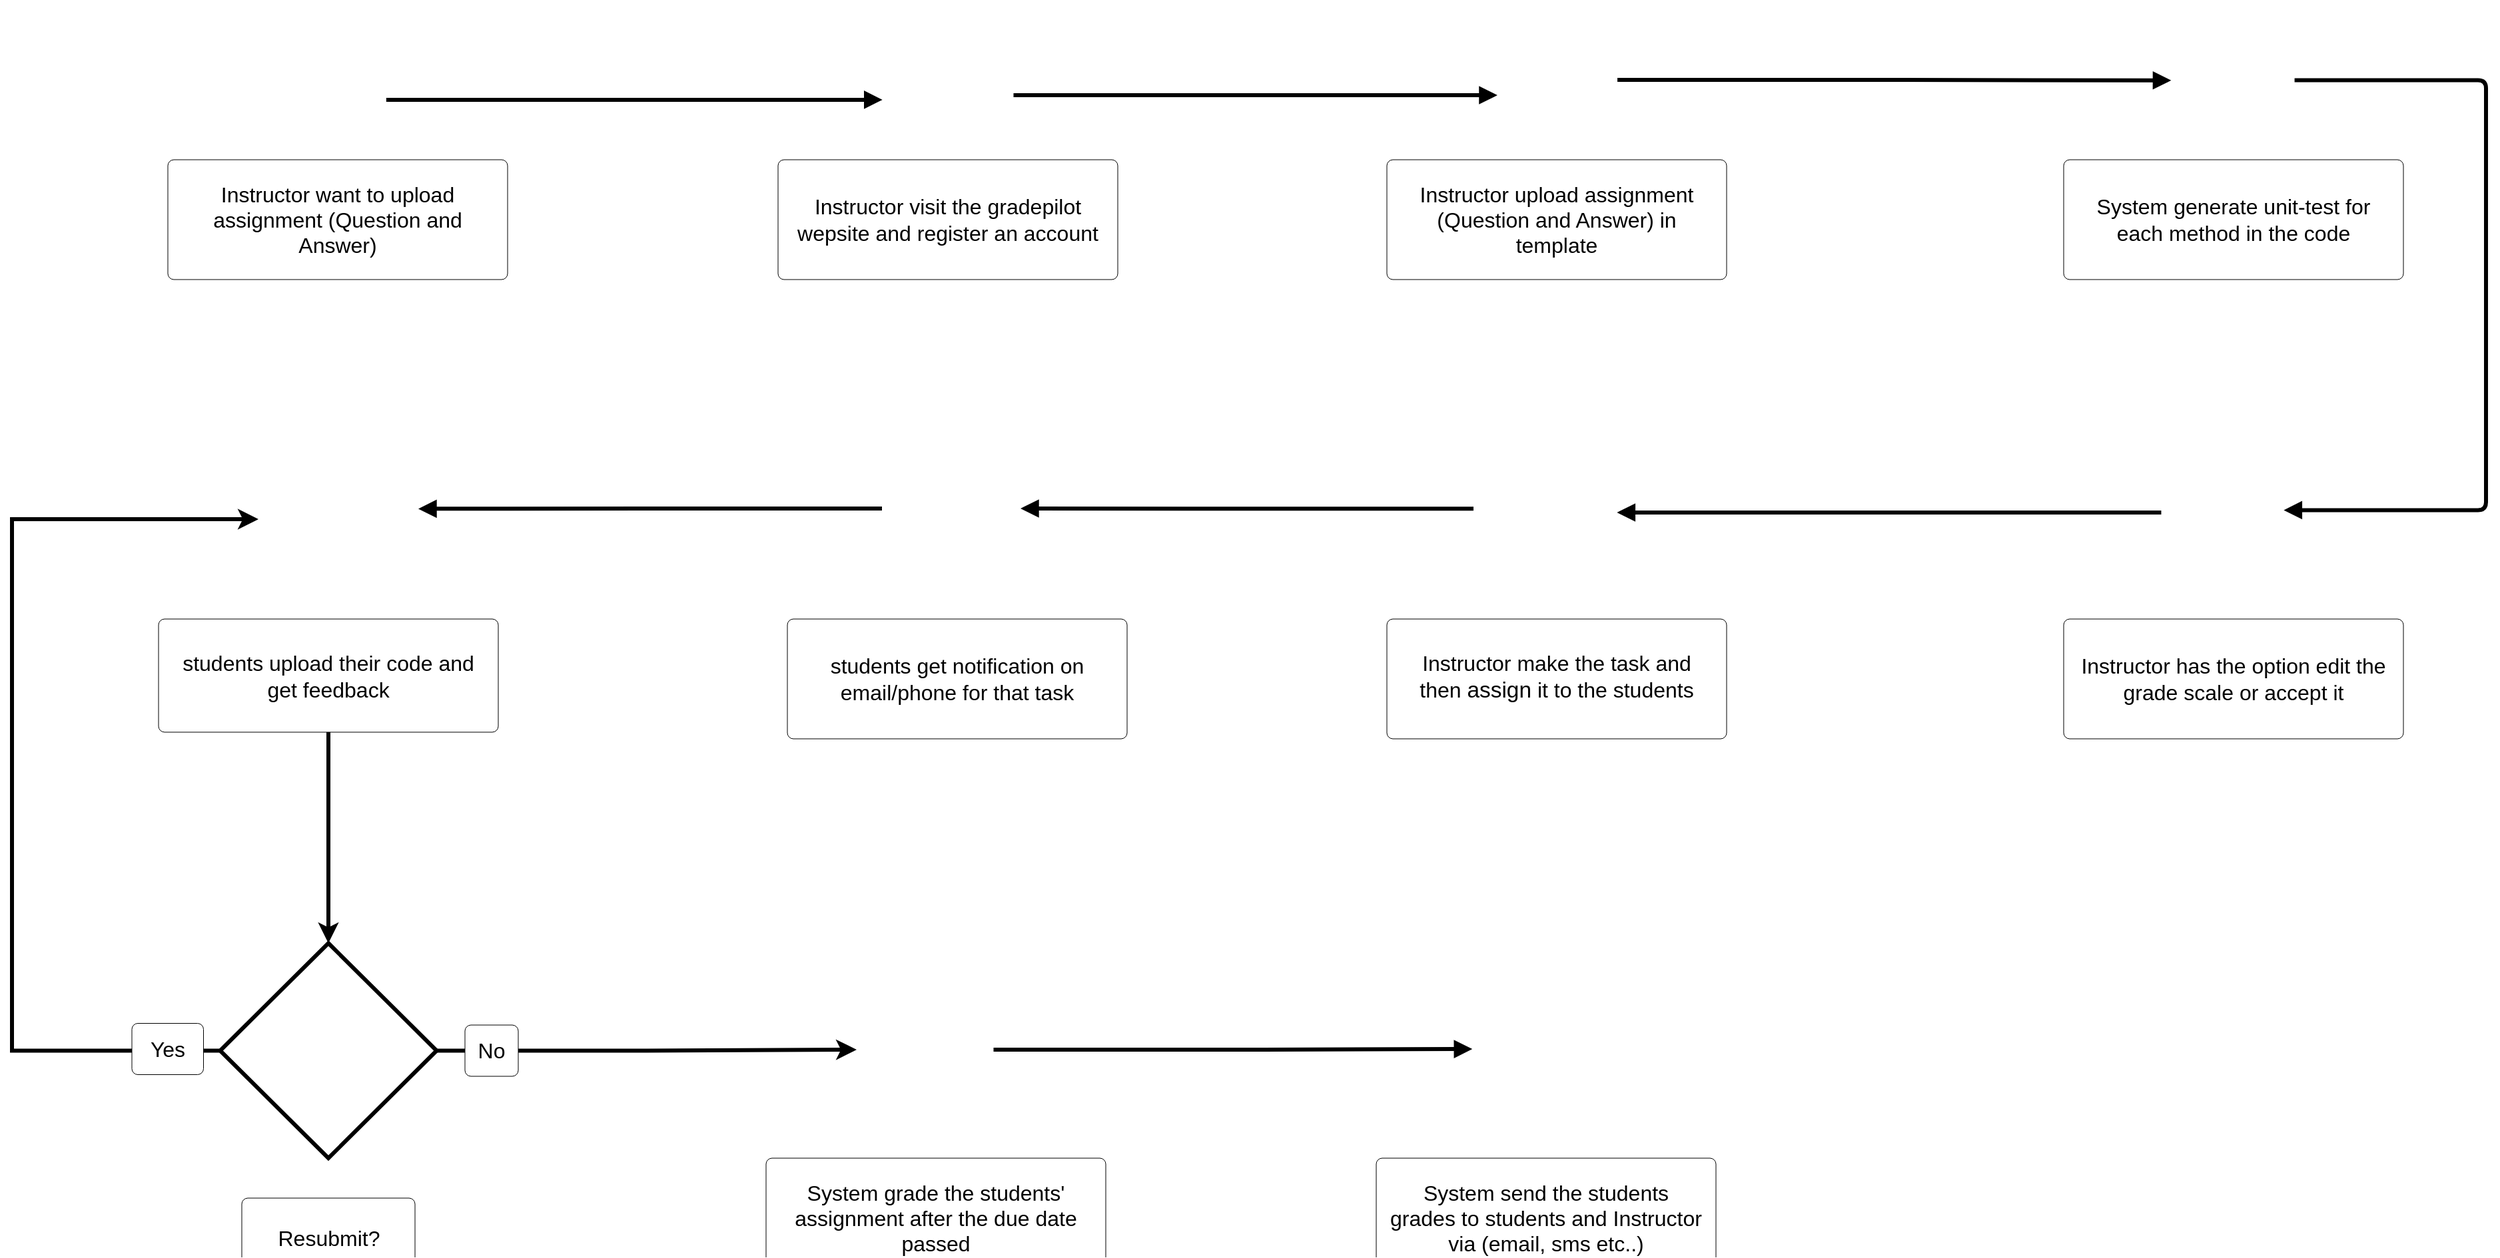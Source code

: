 <mxfile version="24.3.1" type="github">
  <diagram name="Page-1" id="XUwWF2s2ND4r8KXp4mdf">
    <mxGraphModel dx="2772" dy="1586" grid="1" gridSize="10" guides="1" tooltips="1" connect="1" arrows="1" fold="1" page="1" pageScale="1" pageWidth="900" pageHeight="1600" math="0" shadow="0">
      <root>
        <mxCell id="0" />
        <mxCell id="1" parent="0" />
        <mxCell id="uLa3YSmyuf6-ixNmp2Hf-1" value="Instructor want to upload assignment (Question and Answer) " style="html=1;overflow=block;blockSpacing=1;whiteSpace=wrap;fontSize=16;spacing=9;verticalAlign=middle;strokeColor=#000000;rounded=1;absoluteArcSize=1;arcSize=9;fillColor=default;strokeWidth=NaN;lucidId=g~-n_72lhCFz;" parent="1" vertex="1">
          <mxGeometry x="777" y="480" width="255" height="90" as="geometry" />
        </mxCell>
        <mxCell id="uLa3YSmyuf6-ixNmp2Hf-2" value="" style="html=1;overflow=block;blockSpacing=1;whiteSpace=wrap;shape=image;fontSize=13;spacing=3.8;strokeColor=none;strokeOpacity=100;strokeWidth=0;image=https://images.lucid.app/images/cf29f117-7d04-4672-97fa-d16898096b3e/content;imageAspect=0;lucidId=vh_nGRNSJd6I;" parent="1" vertex="1">
          <mxGeometry x="852" y="360" width="105" height="105" as="geometry" />
        </mxCell>
        <mxCell id="uLa3YSmyuf6-ixNmp2Hf-3" value="Instructor visit the gradepilot wepsite and register an account" style="html=1;overflow=block;blockSpacing=1;whiteSpace=wrap;fontSize=16;spacing=9;verticalAlign=middle;strokeColor=#000000;rounded=1;absoluteArcSize=1;arcSize=9;fillColor=default;strokeWidth=NaN;lucidId=4i_nZ2Z2NjIl;" parent="1" vertex="1">
          <mxGeometry x="1235" y="480" width="255" height="90" as="geometry" />
        </mxCell>
        <mxCell id="uLa3YSmyuf6-ixNmp2Hf-4" value="Instructor upload assignment (Question and Answer)  in template" style="html=1;overflow=block;blockSpacing=1;whiteSpace=wrap;fontSize=16;spacing=9;verticalAlign=middle;strokeColor=#000000;rounded=1;absoluteArcSize=1;arcSize=9;fillColor=default;strokeWidth=NaN;lucidId=Lo_nSm~tk-nF;" parent="1" vertex="1">
          <mxGeometry x="1692" y="480" width="255" height="90" as="geometry" />
        </mxCell>
        <mxCell id="uLa3YSmyuf6-ixNmp2Hf-5" value="" style="html=1;jettySize=18;whiteSpace=wrap;fontSize=13;strokeOpacity=100;strokeWidth=3;rounded=1;arcSize=12;edgeStyle=orthogonalEdgeStyle;startArrow=none;endArrow=block;endFill=1;exitX=0.847;exitY=0.714;exitPerimeter=0;entryX=0.032;entryY=0.714;entryPerimeter=0;lucidId=ld_nqYoT4GKa;" parent="1" source="uLa3YSmyuf6-ixNmp2Hf-2" target="uLa3YSmyuf6-ixNmp2Hf-6" edge="1">
          <mxGeometry width="100" height="100" relative="1" as="geometry">
            <Array as="points" />
          </mxGeometry>
        </mxCell>
        <mxCell id="uLa3YSmyuf6-ixNmp2Hf-6" value="" style="html=1;overflow=block;blockSpacing=1;whiteSpace=wrap;shape=image;fontSize=13;spacing=0;strokeColor=none;strokeOpacity=100;rounded=1;absoluteArcSize=1;arcSize=9;strokeWidth=0;image=https://images.lucid.app/images/8611eeb5-6785-4f5e-a9c1-1b1d1205eb57/content;imageAspect=0;lucidId=Ki_ng3.P~-tq;" parent="1" vertex="1">
          <mxGeometry x="1310" y="360" width="105" height="105" as="geometry" />
        </mxCell>
        <mxCell id="uLa3YSmyuf6-ixNmp2Hf-7" value="" style="html=1;overflow=block;blockSpacing=1;whiteSpace=wrap;shape=image;fontSize=13;spacing=0;strokeColor=none;strokeOpacity=100;rounded=1;absoluteArcSize=1;arcSize=9;strokeWidth=0;image=https://images.lucid.app/images/6fe8032e-52cd-45f6-b373-1c3d6a6fee62/content;imageAspect=0;lucidId=eB_nZKGIF~u5;" parent="1" vertex="1">
          <mxGeometry x="2277" y="368" width="100" height="100" as="geometry" />
        </mxCell>
        <mxCell id="uLa3YSmyuf6-ixNmp2Hf-8" value="System generate unit-test for each method in the code" style="html=1;overflow=block;blockSpacing=1;whiteSpace=wrap;fontSize=16;spacing=9;verticalAlign=middle;strokeColor=#000000;rounded=1;absoluteArcSize=1;arcSize=9;fillColor=default;strokeWidth=NaN;lucidId=uB_nMYnb3KVG;" parent="1" vertex="1">
          <mxGeometry x="2200" y="480" width="255" height="90" as="geometry" />
        </mxCell>
        <mxCell id="uLa3YSmyuf6-ixNmp2Hf-9" value="" style="html=1;overflow=block;blockSpacing=1;whiteSpace=wrap;shape=image;fontSize=13;spacing=3.8;strokeColor=none;strokeOpacity=100;strokeWidth=0;image=https://images.lucid.app/images/15e8bce5-4d7f-41ec-a2ed-1eda033fa88e/content;imageAspect=0;lucidId=kK_nUjFdbjG9;" parent="1" vertex="1">
          <mxGeometry x="2262" y="690" width="110" height="110" as="geometry" />
        </mxCell>
        <mxCell id="uLa3YSmyuf6-ixNmp2Hf-10" value="Instructor has the option edit the grade scale or accept it" style="html=1;overflow=block;blockSpacing=1;whiteSpace=wrap;fontSize=16;spacing=9;verticalAlign=middle;strokeColor=#000000;rounded=1;absoluteArcSize=1;arcSize=9;fillColor=default;strokeWidth=NaN;lucidId=rK_nJaGioGZU;" parent="1" vertex="1">
          <mxGeometry x="2200" y="825" width="255" height="90" as="geometry" />
        </mxCell>
        <mxCell id="uLa3YSmyuf6-ixNmp2Hf-11" value="&lt;div style=&quot;display: flex; justify-content: center; text-align: center; align-items: baseline; font-size: 0; line-height: 1.25;margin-top: -2px;&quot;&gt;&lt;span&gt;&lt;span style=&quot;font-size:16px;&quot;&gt;Instructor make the task and then &lt;/span&gt;&lt;span style=&quot;font-size:16.7px;color:#000000;&quot;&gt;assign&lt;/span&gt;&lt;span style=&quot;font-size:16px;color:#000000;&quot;&gt; &lt;/span&gt;&lt;span style=&quot;font-size:16px;&quot;&gt;it to the students&lt;/span&gt;&lt;/span&gt;&lt;/div&gt;" style="html=1;overflow=block;blockSpacing=1;whiteSpace=wrap;fontSize=13;spacing=9;verticalAlign=middle;strokeColor=#000000;rounded=1;absoluteArcSize=1;arcSize=9;fillColor=default;strokeWidth=NaN;lucidId=fM_n-XyTZdL4;" parent="1" vertex="1">
          <mxGeometry x="1692" y="825" width="255" height="90" as="geometry" />
        </mxCell>
        <mxCell id="uLa3YSmyuf6-ixNmp2Hf-12" value="" style="html=1;overflow=block;blockSpacing=1;whiteSpace=wrap;shape=image;fontSize=13;spacing=3.8;strokeColor=none;strokeOpacity=100;strokeWidth=0;image=https://images.lucid.app/images/f3780656-6d7f-45b9-bf1d-8745f2e24056/content;imageAspect=0;lucidId=-R_nAK9wsuUp;" parent="1" vertex="1">
          <mxGeometry x="1772" y="379" width="96" height="96" as="geometry" />
        </mxCell>
        <mxCell id="uLa3YSmyuf6-ixNmp2Hf-13" value="" style="html=1;overflow=block;blockSpacing=1;whiteSpace=wrap;shape=image;fontSize=13;spacing=0;strokeColor=none;strokeOpacity=100;rounded=1;absoluteArcSize=1;arcSize=9;strokeWidth=0;image=https://images.lucid.app/images/3f09c404-20ad-480c-8180-72ea19dbebd9/content;imageAspect=0;lucidId=iT_nMNf7s1cx;" parent="1" vertex="1">
          <mxGeometry x="1757" y="690" width="110" height="110" as="geometry" />
        </mxCell>
        <mxCell id="uLa3YSmyuf6-ixNmp2Hf-14" value="" style="html=1;overflow=block;blockSpacing=1;whiteSpace=wrap;fontSize=13;spacing=3.8;strokeColor=none;fillOpacity=0;rounded=1;absoluteArcSize=1;arcSize=9;fillColor=#ffffff;strokeWidth=0;lucidId=QU_nBEwUVHys;" parent="1" vertex="1">
          <mxGeometry x="1226" y="770" width="126" height="28" as="geometry" />
        </mxCell>
        <mxCell id="uLa3YSmyuf6-ixNmp2Hf-15" value="" style="html=1;overflow=block;blockSpacing=1;whiteSpace=wrap;shape=image;fontSize=13;spacing=0;strokeColor=none;strokeOpacity=100;rounded=1;absoluteArcSize=1;arcSize=9;strokeWidth=0;image=https://images.lucid.app/images/2850595e-226b-4c26-bd48-080ef7069bdb/content;imageAspect=0;lucidId=uW_nDHdMSMSp;" parent="1" vertex="1">
          <mxGeometry x="1313" y="690" width="104" height="104" as="geometry" />
        </mxCell>
        <mxCell id="uLa3YSmyuf6-ixNmp2Hf-16" value="students get notification on email/phone for that task" style="html=1;overflow=block;blockSpacing=1;whiteSpace=wrap;fontSize=16;spacing=9;verticalAlign=middle;strokeColor=#000000;rounded=1;absoluteArcSize=1;arcSize=9;fillColor=default;strokeWidth=NaN;lucidId=GW_ndmxsG6gZ;" parent="1" vertex="1">
          <mxGeometry x="1242" y="825" width="255" height="90" as="geometry" />
        </mxCell>
        <mxCell id="4fh0Ms_fV5VYOMW13M3N-3" style="edgeStyle=orthogonalEdgeStyle;rounded=0;orthogonalLoop=1;jettySize=auto;html=1;exitX=0.5;exitY=1;exitDx=0;exitDy=0;entryX=0.5;entryY=0;entryDx=0;entryDy=0;strokeWidth=3;" edge="1" parent="1" source="uLa3YSmyuf6-ixNmp2Hf-17" target="4fh0Ms_fV5VYOMW13M3N-2">
          <mxGeometry relative="1" as="geometry" />
        </mxCell>
        <mxCell id="uLa3YSmyuf6-ixNmp2Hf-17" value="students upload their code and get feedback" style="html=1;overflow=block;blockSpacing=1;whiteSpace=wrap;fontSize=16;spacing=9;verticalAlign=middle;strokeColor=#000000;rounded=1;absoluteArcSize=1;arcSize=9;fillColor=default;strokeWidth=NaN;lucidId=U0_nzfAXelq3;" parent="1" vertex="1">
          <mxGeometry x="770" y="825" width="255" height="85" as="geometry" />
        </mxCell>
        <mxCell id="uLa3YSmyuf6-ixNmp2Hf-18" value="" style="html=1;overflow=block;blockSpacing=1;whiteSpace=wrap;shape=image;fontSize=13;spacing=0;strokeColor=none;strokeOpacity=100;rounded=1;absoluteArcSize=1;arcSize=9;strokeWidth=0;image=https://images.lucid.app/images/a20d1592-d6b2-4e59-8706-604a2c6ea2d1/content;imageAspect=0;lucidId=d4_nnMkV1p_3;" parent="1" vertex="1">
          <mxGeometry x="845" y="690" width="120" height="120" as="geometry" />
        </mxCell>
        <mxCell id="uLa3YSmyuf6-ixNmp2Hf-19" value="System grade the students&#39; assignment after the due date passed" style="html=1;overflow=block;blockSpacing=1;whiteSpace=wrap;fontSize=16;spacing=9;verticalAlign=middle;strokeColor=#000000;rounded=1;absoluteArcSize=1;arcSize=9;fillColor=default;strokeWidth=NaN;lucidId=p4_nxWOM-g6~;" parent="1" vertex="1">
          <mxGeometry x="1226" y="1230" width="255" height="90" as="geometry" />
        </mxCell>
        <mxCell id="uLa3YSmyuf6-ixNmp2Hf-20" value="" style="html=1;overflow=block;blockSpacing=1;whiteSpace=wrap;shape=image;fontSize=13;spacing=0;strokeColor=none;strokeOpacity=100;rounded=1;absoluteArcSize=1;arcSize=9;strokeWidth=0;image=https://images.lucid.app/images/3c8733b0-6be3-481e-991e-d37541d2ebf4/content;imageAspect=0;lucidId=l7_niEyFFGEM;" parent="1" vertex="1">
          <mxGeometry x="1294" y="1080" width="137" height="137" as="geometry" />
        </mxCell>
        <mxCell id="uLa3YSmyuf6-ixNmp2Hf-21" value="" style="html=1;overflow=block;blockSpacing=1;whiteSpace=wrap;shape=image;fontSize=13;spacing=0;strokeColor=none;strokeOpacity=100;rounded=1;absoluteArcSize=1;arcSize=9;strokeWidth=0;image=https://images.lucid.app/images/76cc80a8-c106-4ad4-9dfa-ff58b1cd513d/content;imageAspect=0;lucidId=s9_n96sF-jcK;" parent="1" vertex="1">
          <mxGeometry x="1756" y="1090" width="116" height="116" as="geometry" />
        </mxCell>
        <mxCell id="uLa3YSmyuf6-ixNmp2Hf-22" value=" System send the students grades to students and Instructor via (email, sms etc..)" style="html=1;overflow=block;blockSpacing=1;whiteSpace=wrap;fontSize=16;spacing=9;verticalAlign=middle;strokeColor=#000000;rounded=1;absoluteArcSize=1;arcSize=9;fillColor=default;strokeWidth=NaN;lucidId=F9_n2n2zkJpn;" parent="1" vertex="1">
          <mxGeometry x="1684" y="1230" width="255" height="90" as="geometry" />
        </mxCell>
        <mxCell id="uLa3YSmyuf6-ixNmp2Hf-23" value="" style="html=1;jettySize=18;whiteSpace=wrap;fontSize=13;strokeOpacity=100;strokeWidth=3;rounded=1;arcSize=12;edgeStyle=orthogonalEdgeStyle;startArrow=none;endArrow=block;endFill=1;exitX=0.969;exitY=0.681;exitPerimeter=0;entryX=0.031;entryY=0.547;entryPerimeter=0;lucidId=1-_nRsYmtrjV;" parent="1" source="uLa3YSmyuf6-ixNmp2Hf-6" target="uLa3YSmyuf6-ixNmp2Hf-12" edge="1">
          <mxGeometry width="100" height="100" relative="1" as="geometry">
            <Array as="points" />
          </mxGeometry>
        </mxCell>
        <mxCell id="uLa3YSmyuf6-ixNmp2Hf-24" value="" style="html=1;jettySize=18;whiteSpace=wrap;fontSize=13;strokeOpacity=100;strokeWidth=3;rounded=1;arcSize=12;edgeStyle=orthogonalEdgeStyle;startArrow=none;endArrow=block;endFill=1;exitX=0.969;exitY=0.427;exitPerimeter=0;entryX=0.037;entryY=0.524;entryPerimeter=0;lucidId=G__nIQE1pVD~;" parent="1" source="uLa3YSmyuf6-ixNmp2Hf-12" target="uLa3YSmyuf6-ixNmp2Hf-7" edge="1">
          <mxGeometry width="100" height="100" relative="1" as="geometry">
            <Array as="points" />
          </mxGeometry>
        </mxCell>
        <mxCell id="uLa3YSmyuf6-ixNmp2Hf-25" value="" style="html=1;jettySize=18;whiteSpace=wrap;fontSize=13;strokeOpacity=100;strokeWidth=3;rounded=1;arcSize=12;edgeStyle=orthogonalEdgeStyle;startArrow=none;endArrow=block;endFill=1;exitX=0.963;exitY=0.522;exitPerimeter=0;entryX=0.938;entryY=0.484;entryPerimeter=0;lucidId=P__nck6mVBAa;" parent="1" source="uLa3YSmyuf6-ixNmp2Hf-7" target="uLa3YSmyuf6-ixNmp2Hf-9" edge="1">
          <mxGeometry width="100" height="100" relative="1" as="geometry">
            <Array as="points">
              <mxPoint x="2517" y="420" />
              <mxPoint x="2517" y="743" />
            </Array>
          </mxGeometry>
        </mxCell>
        <mxCell id="uLa3YSmyuf6-ixNmp2Hf-26" value="" style="html=1;jettySize=18;whiteSpace=wrap;fontSize=13;strokeOpacity=100;strokeWidth=3;rounded=1;arcSize=12;edgeStyle=orthogonalEdgeStyle;startArrow=none;endArrow=block;endFill=1;exitX=0.102;exitY=0.5;exitPerimeter=0;entryX=0.979;entryY=0.5;entryPerimeter=0;lucidId=_~_nXb6O8xkQ;" parent="1" source="uLa3YSmyuf6-ixNmp2Hf-9" target="uLa3YSmyuf6-ixNmp2Hf-13" edge="1">
          <mxGeometry width="100" height="100" relative="1" as="geometry">
            <Array as="points" />
          </mxGeometry>
        </mxCell>
        <mxCell id="uLa3YSmyuf6-ixNmp2Hf-27" value="" style="html=1;jettySize=18;whiteSpace=wrap;fontSize=13;strokeOpacity=100;strokeWidth=3;rounded=1;arcSize=12;edgeStyle=orthogonalEdgeStyle;startArrow=none;endArrow=block;endFill=1;exitX=0;exitY=0.474;exitPerimeter=0;entryX=1;entryY=0.5;entryPerimeter=0;lucidId=ha.nzfznojWz;" parent="1" source="uLa3YSmyuf6-ixNmp2Hf-13" target="uLa3YSmyuf6-ixNmp2Hf-15" edge="1">
          <mxGeometry width="100" height="100" relative="1" as="geometry">
            <Array as="points" />
          </mxGeometry>
        </mxCell>
        <mxCell id="uLa3YSmyuf6-ixNmp2Hf-28" value="" style="html=1;jettySize=18;whiteSpace=wrap;fontSize=13;strokeOpacity=100;strokeWidth=3;rounded=1;arcSize=12;edgeStyle=orthogonalEdgeStyle;startArrow=none;endArrow=block;endFill=1;exitX=0;exitY=0.5;exitPerimeter=0;entryX=1;entryY=0.435;entryPerimeter=0;lucidId=Ca.n6pJN~6Xe;" parent="1" source="uLa3YSmyuf6-ixNmp2Hf-15" target="uLa3YSmyuf6-ixNmp2Hf-18" edge="1">
          <mxGeometry width="100" height="100" relative="1" as="geometry">
            <Array as="points" />
          </mxGeometry>
        </mxCell>
        <mxCell id="uLa3YSmyuf6-ixNmp2Hf-30" value="" style="html=1;jettySize=18;whiteSpace=wrap;fontSize=13;strokeOpacity=100;strokeWidth=3;rounded=1;arcSize=12;edgeStyle=orthogonalEdgeStyle;startArrow=none;endArrow=block;endFill=1;exitX=0.75;exitY=0.5;exitPerimeter=0;entryX=0.001;entryY=0.5;entryPerimeter=0;lucidId=Cb.nTFyvcLu6;" parent="1" source="uLa3YSmyuf6-ixNmp2Hf-20" target="uLa3YSmyuf6-ixNmp2Hf-21" edge="1">
          <mxGeometry width="100" height="100" relative="1" as="geometry">
            <Array as="points" />
          </mxGeometry>
        </mxCell>
        <mxCell id="4fh0Ms_fV5VYOMW13M3N-1" value="Resubmit?" style="html=1;overflow=block;blockSpacing=1;whiteSpace=wrap;fontSize=16;spacing=9;verticalAlign=middle;strokeColor=#000000;rounded=1;absoluteArcSize=1;arcSize=9;fillColor=default;strokeWidth=NaN;lucidId=U0_nzfAXelq3;" vertex="1" parent="1">
          <mxGeometry x="832.5" y="1260" width="130" height="60" as="geometry" />
        </mxCell>
        <mxCell id="4fh0Ms_fV5VYOMW13M3N-5" style="edgeStyle=orthogonalEdgeStyle;rounded=0;orthogonalLoop=1;jettySize=auto;html=1;exitX=0;exitY=0.5;exitDx=0;exitDy=0;entryX=0;entryY=0.5;entryDx=0;entryDy=0;strokeWidth=3;" edge="1" parent="1" source="4fh0Ms_fV5VYOMW13M3N-2" target="uLa3YSmyuf6-ixNmp2Hf-18">
          <mxGeometry relative="1" as="geometry">
            <Array as="points">
              <mxPoint x="660" y="1149" />
              <mxPoint x="660" y="750" />
            </Array>
          </mxGeometry>
        </mxCell>
        <mxCell id="4fh0Ms_fV5VYOMW13M3N-6" style="edgeStyle=orthogonalEdgeStyle;rounded=0;orthogonalLoop=1;jettySize=auto;html=1;exitX=1;exitY=0.5;exitDx=0;exitDy=0;strokeWidth=3;" edge="1" parent="1" source="4fh0Ms_fV5VYOMW13M3N-2" target="uLa3YSmyuf6-ixNmp2Hf-20">
          <mxGeometry relative="1" as="geometry" />
        </mxCell>
        <mxCell id="4fh0Ms_fV5VYOMW13M3N-2" value="" style="rhombus;whiteSpace=wrap;html=1;strokeWidth=3;" vertex="1" parent="1">
          <mxGeometry x="816.25" y="1068.5" width="162.5" height="161.5" as="geometry" />
        </mxCell>
        <mxCell id="4fh0Ms_fV5VYOMW13M3N-7" value="Yes" style="html=1;overflow=block;blockSpacing=1;whiteSpace=wrap;fontSize=16;spacing=9;verticalAlign=middle;strokeColor=#000000;rounded=1;absoluteArcSize=1;arcSize=9;fillColor=default;strokeWidth=NaN;lucidId=U0_nzfAXelq3;" vertex="1" parent="1">
          <mxGeometry x="750" y="1128.75" width="53.75" height="38.5" as="geometry" />
        </mxCell>
        <mxCell id="4fh0Ms_fV5VYOMW13M3N-8" value="No" style="html=1;overflow=block;blockSpacing=1;whiteSpace=wrap;fontSize=16;spacing=9;verticalAlign=middle;strokeColor=#000000;rounded=1;absoluteArcSize=1;arcSize=9;fillColor=default;strokeWidth=NaN;lucidId=U0_nzfAXelq3;" vertex="1" parent="1">
          <mxGeometry x="1000" y="1130" width="40" height="38.5" as="geometry" />
        </mxCell>
      </root>
    </mxGraphModel>
  </diagram>
</mxfile>
